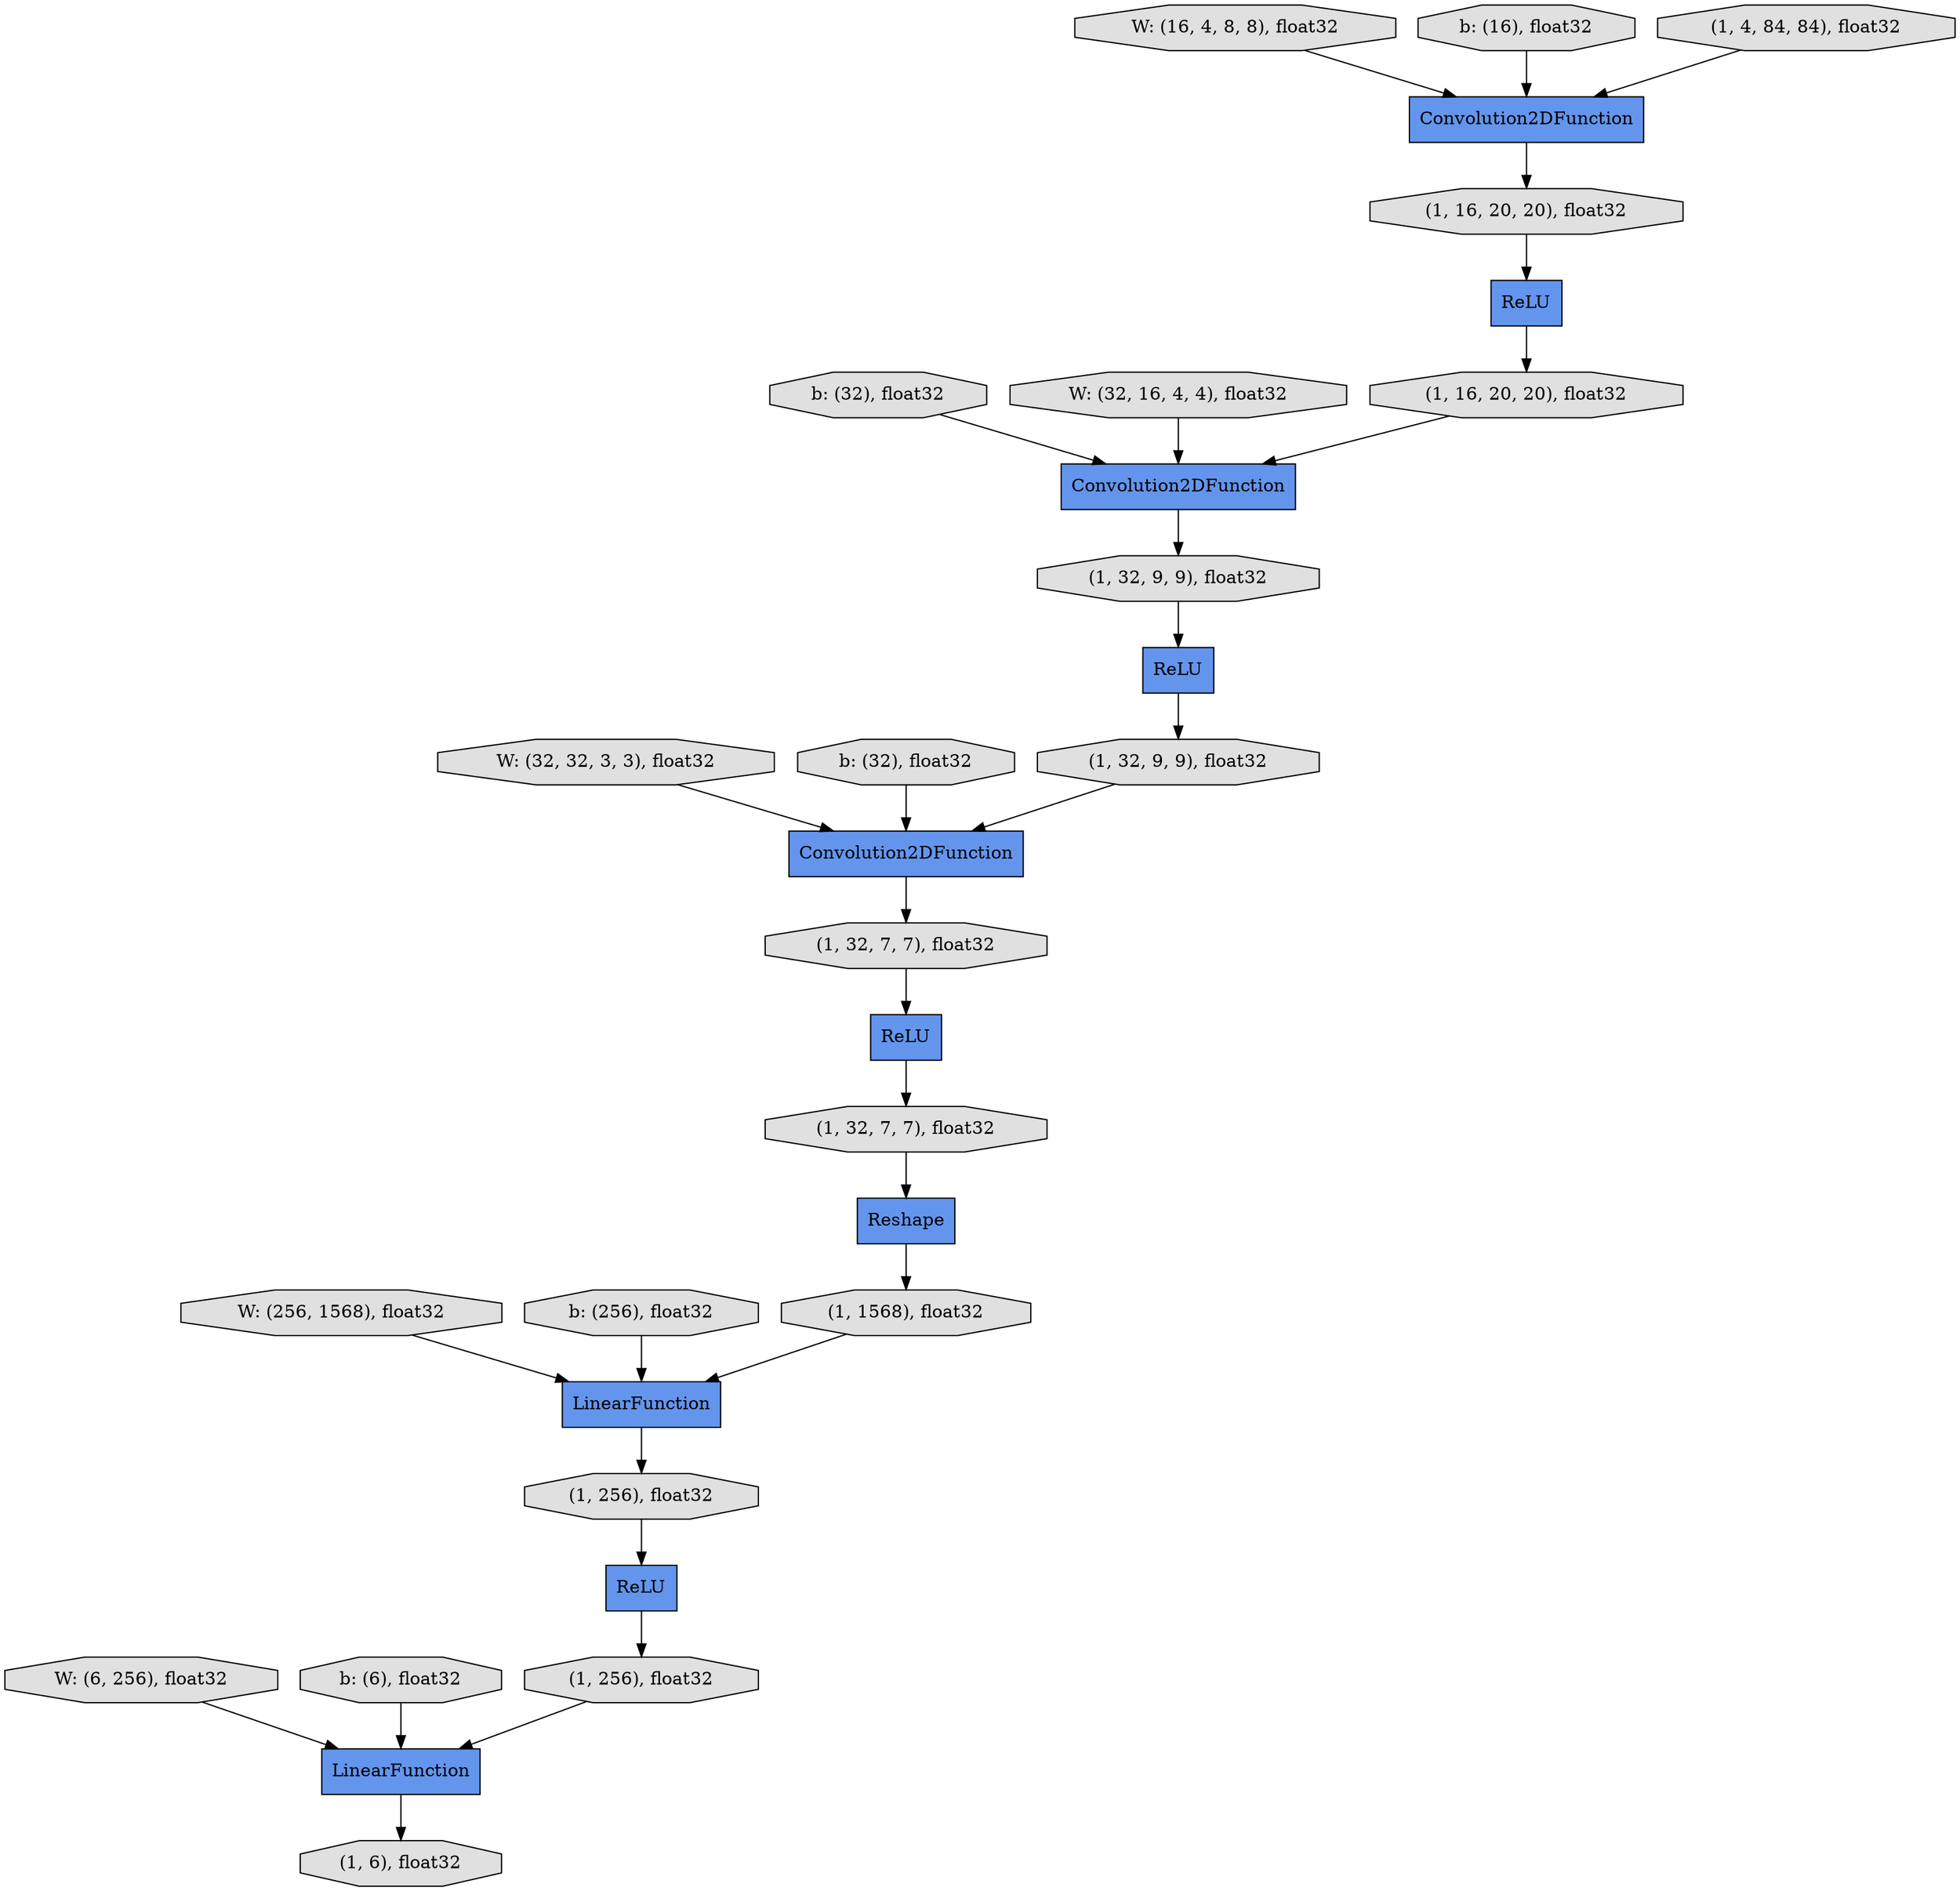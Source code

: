 digraph graphname{rankdir=TB;139672712923024 [label="ReLU",shape="record",fillcolor="#6495ED",style="filled"];139672343195728 [label="W: (256, 1568), float32",shape="octagon",fillcolor="#E0E0E0",style="filled"];139672343197776 [label="(1, 32, 9, 9), float32",shape="octagon",fillcolor="#E0E0E0",style="filled"];139672343198032 [label="ReLU",shape="record",fillcolor="#6495ED",style="filled"];139672712923472 [label="W: (16, 4, 8, 8), float32",shape="octagon",fillcolor="#E0E0E0",style="filled"];139672343196048 [label="b: (256), float32",shape="octagon",fillcolor="#E0E0E0",style="filled"];139672343198096 [label="(1, 32, 7, 7), float32",shape="octagon",fillcolor="#E0E0E0",style="filled"];139672343198160 [label="Reshape",shape="record",fillcolor="#6495ED",style="filled"];139672343198288 [label="(1, 32, 7, 7), float32",shape="octagon",fillcolor="#E0E0E0",style="filled"];139672712923792 [label="b: (16), float32",shape="octagon",fillcolor="#E0E0E0",style="filled"];139672343196368 [label="W: (6, 256), float32",shape="octagon",fillcolor="#E0E0E0",style="filled"];139672713677584 [label="ReLU",shape="record",fillcolor="#6495ED",style="filled"];139672343198608 [label="LinearFunction",shape="record",fillcolor="#6495ED",style="filled"];139672343198672 [label="(1, 1568), float32",shape="octagon",fillcolor="#E0E0E0",style="filled"];139672343196688 [label="b: (6), float32",shape="octagon",fillcolor="#E0E0E0",style="filled"];139672343198800 [label="(1, 256), float32",shape="octagon",fillcolor="#E0E0E0",style="filled"];139672712924240 [label="b: (32), float32",shape="octagon",fillcolor="#E0E0E0",style="filled"];139672343196816 [label="LinearFunction",shape="record",fillcolor="#6495ED",style="filled"];139672343198928 [label="(1, 256), float32",shape="octagon",fillcolor="#E0E0E0",style="filled"];139672343196944 [label="Convolution2DFunction",shape="record",fillcolor="#6495ED",style="filled"];139672712854800 [label="W: (32, 16, 4, 4), float32",shape="octagon",fillcolor="#E0E0E0",style="filled"];139672343197008 [label="(1, 4, 84, 84), float32",shape="octagon",fillcolor="#E0E0E0",style="filled"];139672712924560 [label="W: (32, 32, 3, 3), float32",shape="octagon",fillcolor="#E0E0E0",style="filled"];139672343199248 [label="(1, 6), float32",shape="octagon",fillcolor="#E0E0E0",style="filled"];139672343197200 [label="(1, 16, 20, 20), float32",shape="octagon",fillcolor="#E0E0E0",style="filled"];139672343197328 [label="ReLU",shape="record",fillcolor="#6495ED",style="filled"];139672712924880 [label="b: (32), float32",shape="octagon",fillcolor="#E0E0E0",style="filled"];139672343197392 [label="(1, 16, 20, 20), float32",shape="octagon",fillcolor="#E0E0E0",style="filled"];139672712925008 [label="Convolution2DFunction",shape="record",fillcolor="#6495ED",style="filled"];139672343197584 [label="(1, 32, 9, 9), float32",shape="octagon",fillcolor="#E0E0E0",style="filled"];139672343197648 [label="Convolution2DFunction",shape="record",fillcolor="#6495ED",style="filled"];139672343198608 -> 139672343199248;139672343198096 -> 139672343197328;139672712924560 -> 139672343197648;139672343197008 -> 139672712925008;139672343196368 -> 139672343198608;139672712925008 -> 139672343197200;139672343197392 -> 139672343196944;139672712923024 -> 139672343197392;139672712924880 -> 139672343197648;139672343197648 -> 139672343198096;139672343197328 -> 139672343198288;139672343196048 -> 139672343196816;139672343195728 -> 139672343196816;139672343196688 -> 139672343198608;139672343198160 -> 139672343198672;139672712924240 -> 139672343196944;139672343198800 -> 139672343198608;139672343197776 -> 139672343197648;139672343198288 -> 139672343198160;139672343198928 -> 139672343198032;139672343196816 -> 139672343198928;139672713677584 -> 139672343197776;139672343197584 -> 139672713677584;139672343197200 -> 139672712923024;139672712923472 -> 139672712925008;139672343198672 -> 139672343196816;139672712923792 -> 139672712925008;139672343198032 -> 139672343198800;139672343196944 -> 139672343197584;139672712854800 -> 139672343196944;}